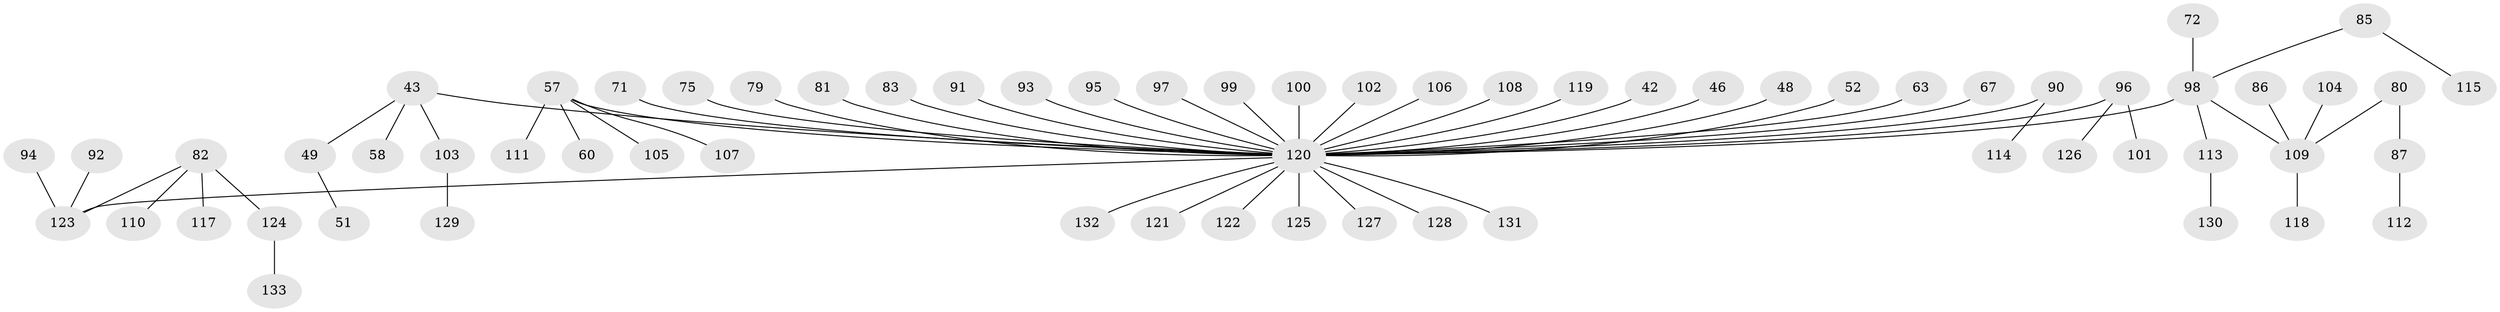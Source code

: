 // original degree distribution, {3: 0.12781954887218044, 5: 0.06766917293233082, 6: 0.015037593984962405, 2: 0.20300751879699247, 4: 0.06015037593984962, 1: 0.5263157894736842}
// Generated by graph-tools (version 1.1) at 2025/53/03/09/25 04:53:06]
// undirected, 66 vertices, 65 edges
graph export_dot {
graph [start="1"]
  node [color=gray90,style=filled];
  42;
  43;
  46;
  48;
  49;
  51;
  52;
  57 [super="+29"];
  58;
  60;
  63;
  67;
  71;
  72;
  75;
  79;
  80;
  81;
  82 [super="+56+34+44"];
  83;
  85;
  86;
  87;
  90 [super="+47+59"];
  91;
  92;
  93;
  94;
  95;
  96 [super="+35"];
  97;
  98 [super="+19+26+84"];
  99;
  100;
  101;
  102;
  103;
  104;
  105;
  106;
  107;
  108;
  109 [super="+68"];
  110;
  111;
  112;
  113 [super="+36"];
  114;
  115;
  117;
  118;
  119;
  120 [super="+41+89+116+37+38+39+50"];
  121;
  122;
  123 [super="+13"];
  124;
  125;
  126;
  127;
  128;
  129;
  130;
  131;
  132;
  133;
  42 -- 120;
  43 -- 49;
  43 -- 58;
  43 -- 103;
  43 -- 120;
  46 -- 120;
  48 -- 120;
  49 -- 51;
  52 -- 120;
  57 -- 105;
  57 -- 107;
  57 -- 111;
  57 -- 60;
  57 -- 120;
  63 -- 120;
  67 -- 120;
  71 -- 120;
  72 -- 98;
  75 -- 120;
  79 -- 120;
  80 -- 87;
  80 -- 109;
  81 -- 120;
  82 -- 117;
  82 -- 124;
  82 -- 123;
  82 -- 110;
  83 -- 120;
  85 -- 115;
  85 -- 98;
  86 -- 109;
  87 -- 112;
  90 -- 114;
  90 -- 120;
  91 -- 120;
  92 -- 123;
  93 -- 120;
  94 -- 123;
  95 -- 120;
  96 -- 120;
  96 -- 101;
  96 -- 126;
  97 -- 120;
  98 -- 113;
  98 -- 109;
  98 -- 120;
  99 -- 120;
  100 -- 120;
  102 -- 120;
  103 -- 129;
  104 -- 109;
  106 -- 120;
  108 -- 120;
  109 -- 118;
  113 -- 130;
  119 -- 120;
  120 -- 132;
  120 -- 128;
  120 -- 121;
  120 -- 122;
  120 -- 123;
  120 -- 127;
  120 -- 131;
  120 -- 125;
  124 -- 133;
}
